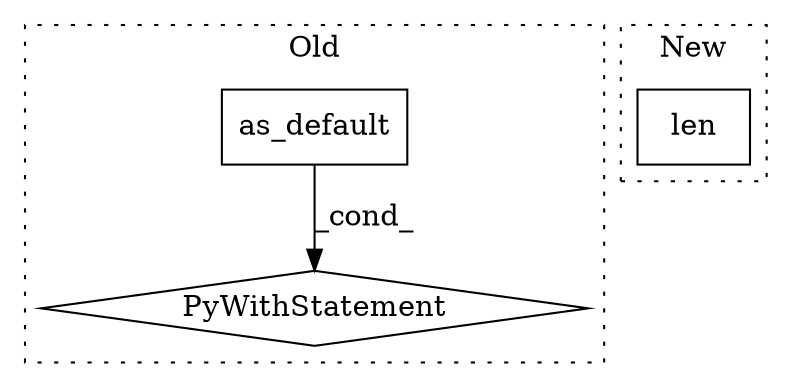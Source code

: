 digraph G {
subgraph cluster0 {
1 [label="as_default" a="32" s="18267" l="12" shape="box"];
3 [label="PyWithStatement" a="104" s="18235,18279" l="10,2" shape="diamond"];
label = "Old";
style="dotted";
}
subgraph cluster1 {
2 [label="len" a="32" s="9638,9643" l="4,1" shape="box"];
label = "New";
style="dotted";
}
1 -> 3 [label="_cond_"];
}